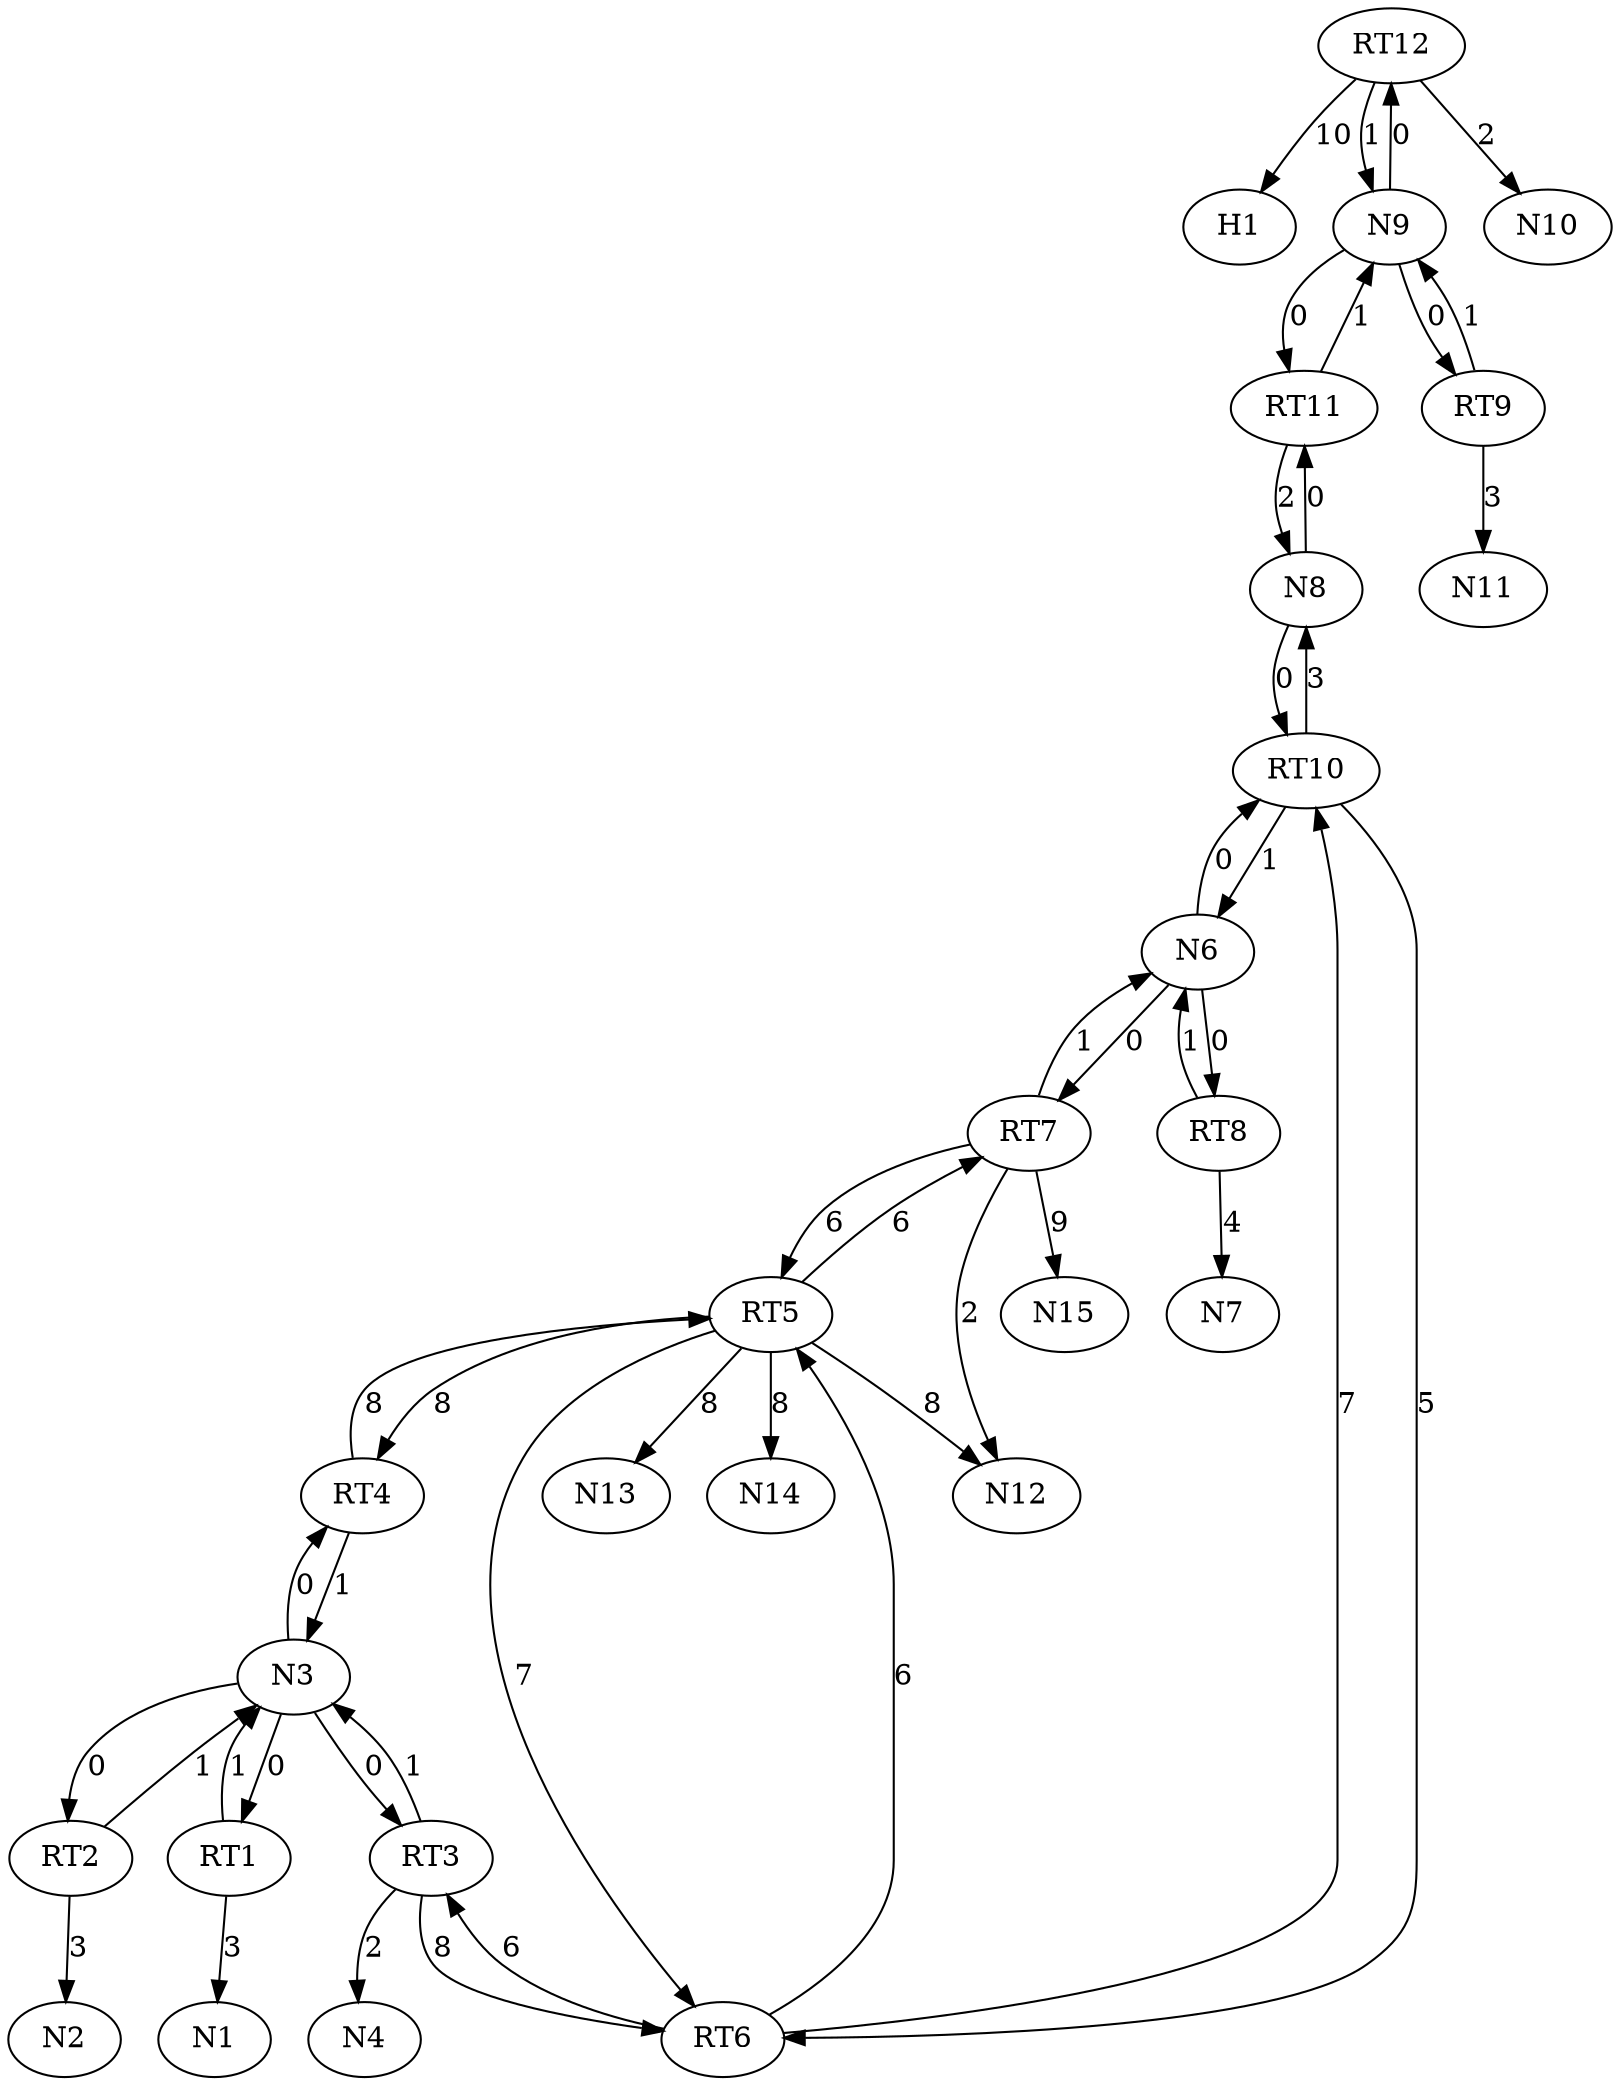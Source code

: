 digraph G {
H1;
N1;
N10;
N11;
N12;
N13;
N14;
N15;
N2;
N3;
N4;
N6;
N7;
N8;
N9;
RT1;
RT10;
RT11;
RT12;
RT2;
RT3;
RT4;
RT5;
RT6;
RT7;
RT8;
RT9;
N3->RT1  [color=black, label=0];
N3->RT2  [color=black, label=0];
N3->RT3  [color="", label=0];
N3->RT4  [color=black, label=0];
N6->RT7  [color=black, label=0];
N6->RT8  [color=black, label=0];
N6->RT10  [color="", label=0];
N8->RT10  [color="", label=0];
N8->RT11  [color=black, label=0];
N9->RT9  [color=black, label=0];
N9->RT11  [color="", label=0];
N9->RT12  [color=black, label=0];
RT1->N1  [color=black, label=3];
RT1->N3  [color="", label=1];
RT10->RT6  [color="", label=5];
RT10->N6  [color=black, label=1];
RT10->N8  [color=black, label=3];
RT11->N8  [color="", label=2];
RT11->N9  [color=black, label=1];
RT12->N9  [color="", label=1];
RT12->N10  [color=black, label=2];
RT12->H1  [color=black, label=10];
RT2->N2  [color=black, label=3];
RT2->N3  [color="", label=1];
RT3->RT6  [color="", label=8];
RT3->N3  [color=black, label=1];
RT3->N4  [color=black, label=2];
RT4->N3  [color="", label=1];
RT4->RT5  [color="", label=8];
RT5->RT4  [color="", label=8];
RT5->RT6  [color="", label=7];
RT5->RT7  [color="", label=6];
RT5->N12  [color="", label=8];
RT5->N13  [color=black, label=8];
RT5->N14  [color=black, label=8];
RT6->RT3  [color=black, label=6];
RT6->RT5  [color=black, label=6];
RT6->RT10  [color=black, label=7];
RT7->RT5  [color="", label=6];
RT7->N6  [color="", label=1];
RT7->N12  [color=black, label=2];
RT7->N15  [color=black, label=9];
RT8->N6  [color="", label=1];
RT8->N7  [color=black, label=4];
RT9->N9  [color="", label=1];
RT9->N11  [color=black, label=3];
}
